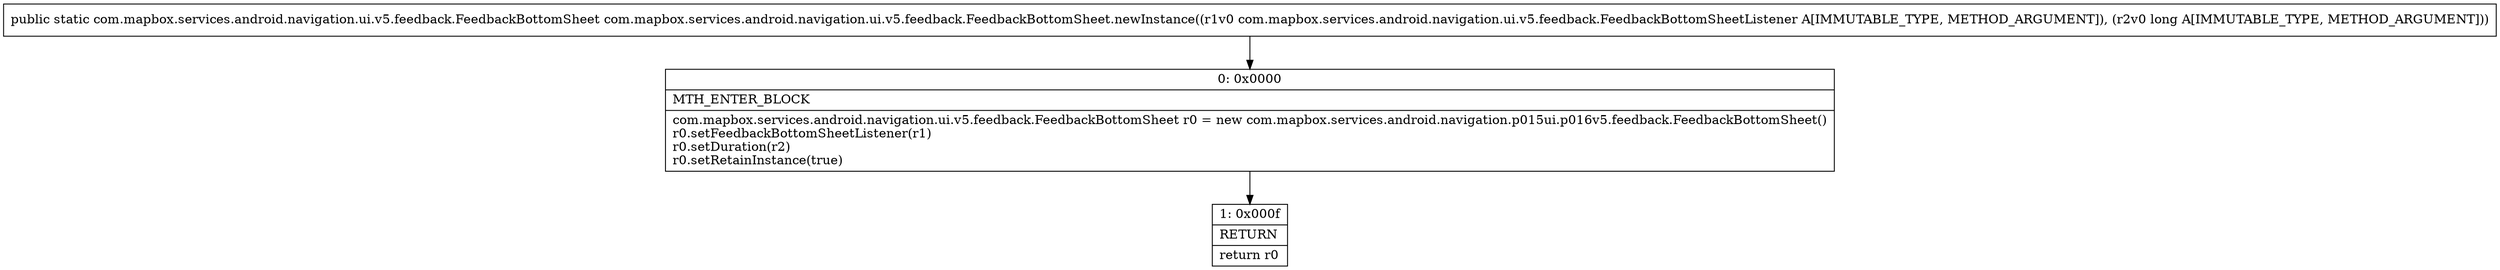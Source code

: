 digraph "CFG forcom.mapbox.services.android.navigation.ui.v5.feedback.FeedbackBottomSheet.newInstance(Lcom\/mapbox\/services\/android\/navigation\/ui\/v5\/feedback\/FeedbackBottomSheetListener;J)Lcom\/mapbox\/services\/android\/navigation\/ui\/v5\/feedback\/FeedbackBottomSheet;" {
Node_0 [shape=record,label="{0\:\ 0x0000|MTH_ENTER_BLOCK\l|com.mapbox.services.android.navigation.ui.v5.feedback.FeedbackBottomSheet r0 = new com.mapbox.services.android.navigation.p015ui.p016v5.feedback.FeedbackBottomSheet()\lr0.setFeedbackBottomSheetListener(r1)\lr0.setDuration(r2)\lr0.setRetainInstance(true)\l}"];
Node_1 [shape=record,label="{1\:\ 0x000f|RETURN\l|return r0\l}"];
MethodNode[shape=record,label="{public static com.mapbox.services.android.navigation.ui.v5.feedback.FeedbackBottomSheet com.mapbox.services.android.navigation.ui.v5.feedback.FeedbackBottomSheet.newInstance((r1v0 com.mapbox.services.android.navigation.ui.v5.feedback.FeedbackBottomSheetListener A[IMMUTABLE_TYPE, METHOD_ARGUMENT]), (r2v0 long A[IMMUTABLE_TYPE, METHOD_ARGUMENT])) }"];
MethodNode -> Node_0;
Node_0 -> Node_1;
}


